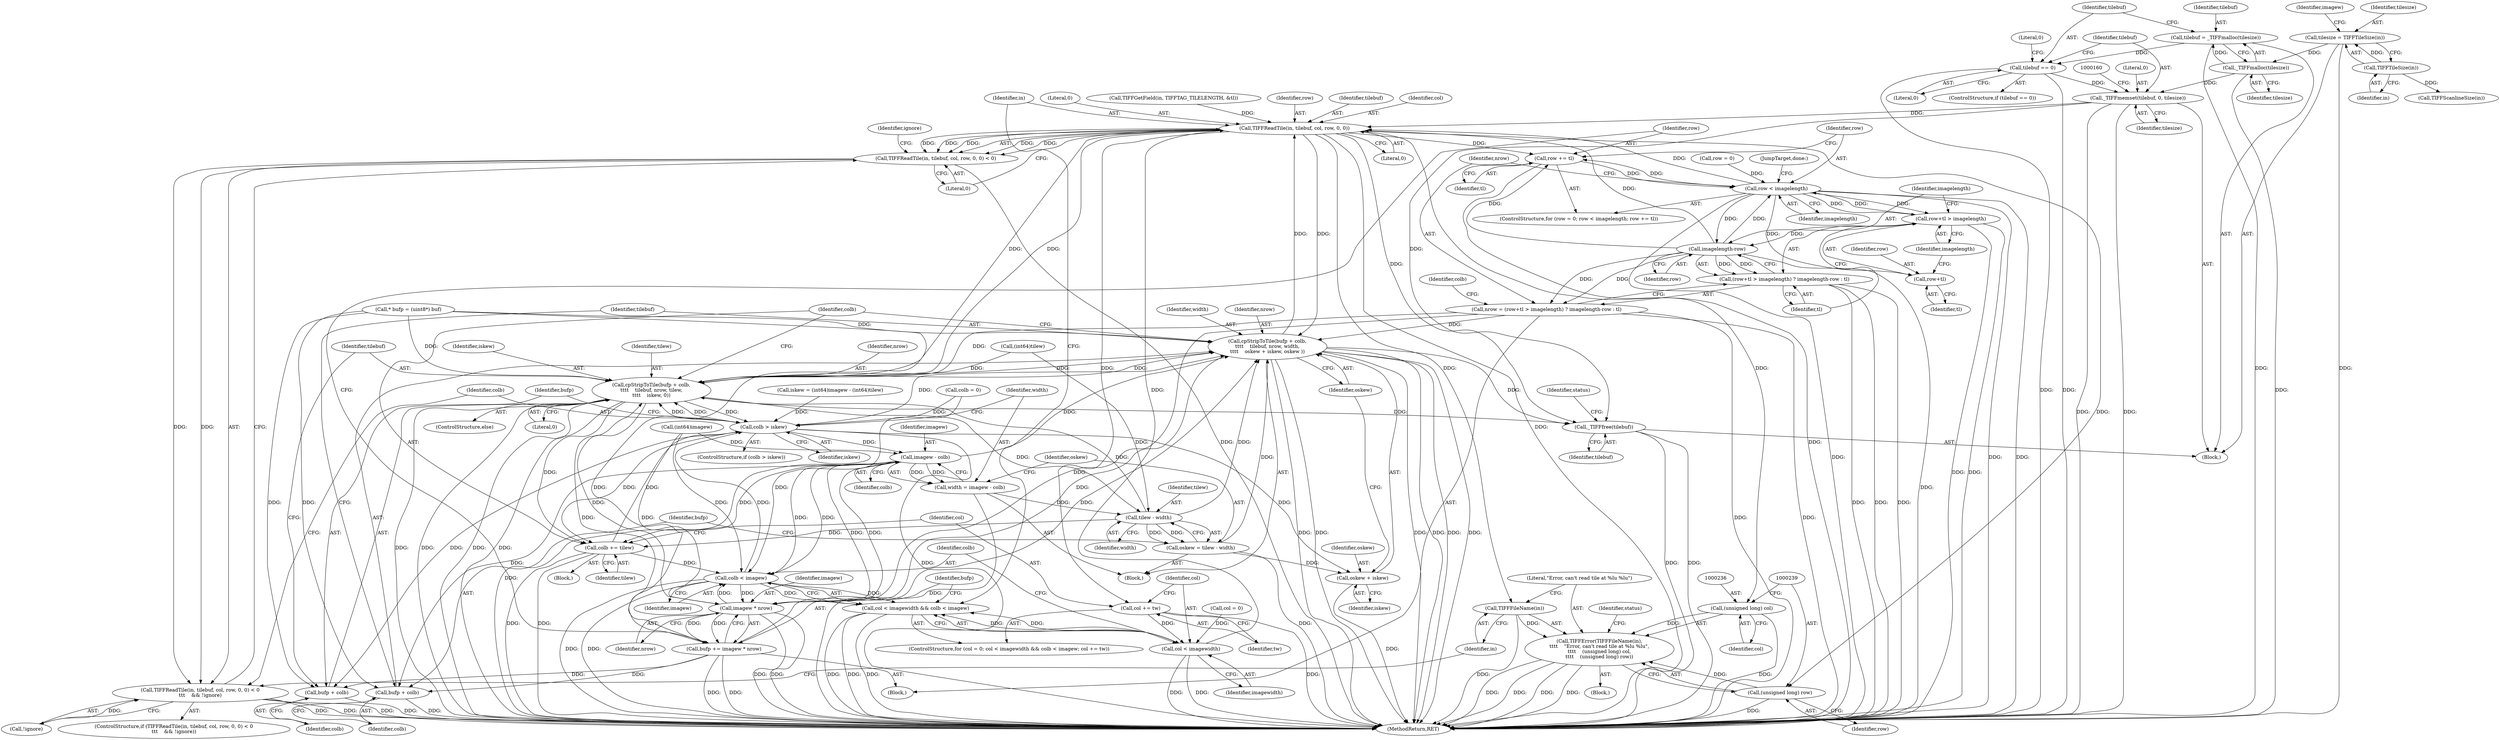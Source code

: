 digraph "0_libtiff_787c0ee906430b772f33ca50b97b8b5ca070faec@API" {
"1000155" [label="(Call,_TIFFmemset(tilebuf, 0, tilesize))"];
"1000150" [label="(Call,tilebuf == 0)"];
"1000145" [label="(Call,tilebuf = _TIFFmalloc(tilesize))"];
"1000147" [label="(Call,_TIFFmalloc(tilesize))"];
"1000108" [label="(Call,tilesize = TIFFTileSize(in))"];
"1000110" [label="(Call,TIFFTileSize(in))"];
"1000220" [label="(Call,TIFFReadTile(in, tilebuf, col, row, 0, 0))"];
"1000180" [label="(Call,row += tl)"];
"1000177" [label="(Call,row < imagelength)"];
"1000188" [label="(Call,row+tl > imagelength)"];
"1000193" [label="(Call,imagelength-row)"];
"1000185" [label="(Call,nrow = (row+tl > imagelength) ? imagelength-row : tl)"];
"1000262" [label="(Call,cpStripToTile(bufp + colb,\n\t\t\t\t    tilebuf, nrow, width,\n\t\t\t\t    oskew + iskew, oskew ))"];
"1000274" [label="(Call,cpStripToTile(bufp + colb,\n\t\t\t\t    tilebuf, nrow, tilew,\n\t\t\t\t    iskew, 0))"];
"1000246" [label="(Call,colb > iskew)"];
"1000253" [label="(Call,imagew - colb)"];
"1000210" [label="(Call,colb < imagew)"];
"1000206" [label="(Call,col < imagewidth && colb < imagew)"];
"1000288" [label="(Call,imagew * nrow)"];
"1000286" [label="(Call,bufp += imagew * nrow)"];
"1000263" [label="(Call,bufp + colb)"];
"1000275" [label="(Call,bufp + colb)"];
"1000251" [label="(Call,width = imagew - colb)"];
"1000259" [label="(Call,tilew - width)"];
"1000257" [label="(Call,oskew = tilew - width)"];
"1000269" [label="(Call,oskew + iskew)"];
"1000283" [label="(Call,colb += tilew)"];
"1000292" [label="(Call,_TIFFfree(tilebuf))"];
"1000187" [label="(Call,(row+tl > imagelength) ? imagelength-row : tl)"];
"1000189" [label="(Call,row+tl)"];
"1000213" [label="(Call,col += tw)"];
"1000207" [label="(Call,col < imagewidth)"];
"1000219" [label="(Call,TIFFReadTile(in, tilebuf, col, row, 0, 0) < 0)"];
"1000218" [label="(Call,TIFFReadTile(in, tilebuf, col, row, 0, 0) < 0\n\t\t\t    && !ignore)"];
"1000232" [label="(Call,TIFFFileName(in))"];
"1000231" [label="(Call,TIFFError(TIFFFileName(in),\n\t\t\t\t    \"Error, can't read tile at %lu %lu\",\n\t\t\t\t    (unsigned long) col,\n\t\t\t\t    (unsigned long) row))"];
"1000235" [label="(Call,(unsigned long) col)"];
"1000238" [label="(Call,(unsigned long) row)"];
"1000246" [label="(Call,colb > iskew)"];
"1000281" [label="(Identifier,iskew)"];
"1000249" [label="(Block,)"];
"1000296" [label="(MethodReturn,RET)"];
"1000195" [label="(Identifier,row)"];
"1000180" [label="(Call,row += tl)"];
"1000272" [label="(Identifier,oskew)"];
"1000228" [label="(Call,!ignore)"];
"1000282" [label="(Literal,0)"];
"1000235" [label="(Call,(unsigned long) col)"];
"1000155" [label="(Call,_TIFFmemset(tilebuf, 0, tilesize))"];
"1000251" [label="(Call,width = imagew - colb)"];
"1000267" [label="(Identifier,nrow)"];
"1000266" [label="(Identifier,tilebuf)"];
"1000177" [label="(Call,row < imagelength)"];
"1000258" [label="(Identifier,oskew)"];
"1000150" [label="(Call,tilebuf == 0)"];
"1000192" [label="(Identifier,imagelength)"];
"1000257" [label="(Call,oskew = tilew - width)"];
"1000216" [label="(Block,)"];
"1000111" [label="(Identifier,in)"];
"1000280" [label="(Identifier,tilew)"];
"1000198" [label="(Call,colb = 0)"];
"1000145" [label="(Call,tilebuf = _TIFFmalloc(tilesize))"];
"1000276" [label="(Identifier,bufp)"];
"1000193" [label="(Call,imagelength-row)"];
"1000189" [label="(Call,row+tl)"];
"1000212" [label="(Identifier,imagew)"];
"1000217" [label="(ControlStructure,if (TIFFReadTile(in, tilebuf, col, row, 0, 0) < 0\n\t\t\t    && !ignore))"];
"1000277" [label="(Identifier,colb)"];
"1000181" [label="(Identifier,row)"];
"1000213" [label="(Call,col += tw)"];
"1000194" [label="(Identifier,imagelength)"];
"1000182" [label="(Identifier,tl)"];
"1000210" [label="(Call,colb < imagew)"];
"1000226" [label="(Literal,0)"];
"1000259" [label="(Call,tilew - width)"];
"1000183" [label="(Block,)"];
"1000156" [label="(Identifier,tilebuf)"];
"1000108" [label="(Call,tilesize = TIFFTileSize(in))"];
"1000242" [label="(Identifier,status)"];
"1000265" [label="(Identifier,colb)"];
"1000261" [label="(Identifier,width)"];
"1000203" [label="(Call,col = 0)"];
"1000284" [label="(Identifier,colb)"];
"1000233" [label="(Identifier,in)"];
"1000219" [label="(Call,TIFFReadTile(in, tilebuf, col, row, 0, 0) < 0)"];
"1000147" [label="(Call,_TIFFmalloc(tilesize))"];
"1000232" [label="(Call,TIFFFileName(in))"];
"1000209" [label="(Identifier,imagewidth)"];
"1000275" [label="(Call,bufp + colb)"];
"1000240" [label="(Identifier,row)"];
"1000185" [label="(Call,nrow = (row+tl > imagelength) ? imagelength-row : tl)"];
"1000222" [label="(Identifier,tilebuf)"];
"1000260" [label="(Identifier,tilew)"];
"1000229" [label="(Identifier,ignore)"];
"1000252" [label="(Identifier,width)"];
"1000274" [label="(Call,cpStripToTile(bufp + colb,\n\t\t\t\t    tilebuf, nrow, tilew,\n\t\t\t\t    iskew, 0))"];
"1000134" [label="(Call,* bufp = (uint8*) buf)"];
"1000220" [label="(Call,TIFFReadTile(in, tilebuf, col, row, 0, 0))"];
"1000152" [label="(Literal,0)"];
"1000207" [label="(Call,col < imagewidth)"];
"1000238" [label="(Call,(unsigned long) row)"];
"1000199" [label="(Identifier,colb)"];
"1000263" [label="(Call,bufp + colb)"];
"1000158" [label="(Identifier,tilesize)"];
"1000116" [label="(Call,TIFFScanlineSize(in))"];
"1000214" [label="(Identifier,col)"];
"1000285" [label="(Identifier,tilew)"];
"1000295" [label="(Identifier,status)"];
"1000269" [label="(Call,oskew + iskew)"];
"1000191" [label="(Identifier,tl)"];
"1000234" [label="(Literal,\"Error, can't read tile at %lu %lu\")"];
"1000255" [label="(Identifier,colb)"];
"1000188" [label="(Call,row+tl > imagelength)"];
"1000279" [label="(Identifier,nrow)"];
"1000262" [label="(Call,cpStripToTile(bufp + colb,\n\t\t\t\t    tilebuf, nrow, width,\n\t\t\t\t    oskew + iskew, oskew ))"];
"1000154" [label="(Literal,0)"];
"1000283" [label="(Call,colb += tilew)"];
"1000237" [label="(Identifier,col)"];
"1000268" [label="(Identifier,width)"];
"1000110" [label="(Call,TIFFTileSize(in))"];
"1000173" [label="(ControlStructure,for (row = 0; row < imagelength; row += tl))"];
"1000253" [label="(Call,imagew - colb)"];
"1000270" [label="(Identifier,oskew)"];
"1000223" [label="(Identifier,col)"];
"1000151" [label="(Identifier,tilebuf)"];
"1000206" [label="(Call,col < imagewidth && colb < imagew)"];
"1000254" [label="(Identifier,imagew)"];
"1000202" [label="(ControlStructure,for (col = 0; col < imagewidth && colb < imagew; col += tw))"];
"1000211" [label="(Identifier,colb)"];
"1000287" [label="(Identifier,bufp)"];
"1000149" [label="(ControlStructure,if (tilebuf == 0))"];
"1000187" [label="(Call,(row+tl > imagelength) ? imagelength-row : tl)"];
"1000196" [label="(Identifier,tl)"];
"1000102" [label="(Block,)"];
"1000225" [label="(Literal,0)"];
"1000231" [label="(Call,TIFFError(TIFFFileName(in),\n\t\t\t\t    \"Error, can't read tile at %lu %lu\",\n\t\t\t\t    (unsigned long) col,\n\t\t\t\t    (unsigned long) row))"];
"1000248" [label="(Identifier,iskew)"];
"1000127" [label="(Call,(int64)imagew)"];
"1000148" [label="(Identifier,tilesize)"];
"1000286" [label="(Call,bufp += imagew * nrow)"];
"1000289" [label="(Identifier,imagew)"];
"1000146" [label="(Identifier,tilebuf)"];
"1000291" [label="(JumpTarget,done:)"];
"1000109" [label="(Identifier,tilesize)"];
"1000190" [label="(Identifier,row)"];
"1000124" [label="(Call,iskew = (int64)imagew - (int64)tilew)"];
"1000157" [label="(Literal,0)"];
"1000168" [label="(Call,TIFFGetField(in, TIFFTAG_TILELENGTH, &tl))"];
"1000115" [label="(Identifier,imagew)"];
"1000273" [label="(ControlStructure,else)"];
"1000227" [label="(Literal,0)"];
"1000186" [label="(Identifier,nrow)"];
"1000174" [label="(Call,row = 0)"];
"1000290" [label="(Identifier,nrow)"];
"1000221" [label="(Identifier,in)"];
"1000230" [label="(Block,)"];
"1000271" [label="(Identifier,iskew)"];
"1000292" [label="(Call,_TIFFfree(tilebuf))"];
"1000178" [label="(Identifier,row)"];
"1000247" [label="(Identifier,colb)"];
"1000224" [label="(Identifier,row)"];
"1000288" [label="(Call,imagew * nrow)"];
"1000264" [label="(Identifier,bufp)"];
"1000278" [label="(Identifier,tilebuf)"];
"1000130" [label="(Call,(int64)tilew)"];
"1000245" [label="(ControlStructure,if (colb > iskew))"];
"1000208" [label="(Identifier,col)"];
"1000218" [label="(Call,TIFFReadTile(in, tilebuf, col, row, 0, 0) < 0\n\t\t\t    && !ignore)"];
"1000179" [label="(Identifier,imagelength)"];
"1000293" [label="(Identifier,tilebuf)"];
"1000215" [label="(Identifier,tw)"];
"1000155" -> "1000102"  [label="AST: "];
"1000155" -> "1000158"  [label="CFG: "];
"1000156" -> "1000155"  [label="AST: "];
"1000157" -> "1000155"  [label="AST: "];
"1000158" -> "1000155"  [label="AST: "];
"1000160" -> "1000155"  [label="CFG: "];
"1000155" -> "1000296"  [label="DDG: "];
"1000155" -> "1000296"  [label="DDG: "];
"1000150" -> "1000155"  [label="DDG: "];
"1000147" -> "1000155"  [label="DDG: "];
"1000155" -> "1000220"  [label="DDG: "];
"1000155" -> "1000292"  [label="DDG: "];
"1000150" -> "1000149"  [label="AST: "];
"1000150" -> "1000152"  [label="CFG: "];
"1000151" -> "1000150"  [label="AST: "];
"1000152" -> "1000150"  [label="AST: "];
"1000154" -> "1000150"  [label="CFG: "];
"1000156" -> "1000150"  [label="CFG: "];
"1000150" -> "1000296"  [label="DDG: "];
"1000150" -> "1000296"  [label="DDG: "];
"1000145" -> "1000150"  [label="DDG: "];
"1000145" -> "1000102"  [label="AST: "];
"1000145" -> "1000147"  [label="CFG: "];
"1000146" -> "1000145"  [label="AST: "];
"1000147" -> "1000145"  [label="AST: "];
"1000151" -> "1000145"  [label="CFG: "];
"1000145" -> "1000296"  [label="DDG: "];
"1000147" -> "1000145"  [label="DDG: "];
"1000147" -> "1000148"  [label="CFG: "];
"1000148" -> "1000147"  [label="AST: "];
"1000147" -> "1000296"  [label="DDG: "];
"1000108" -> "1000147"  [label="DDG: "];
"1000108" -> "1000102"  [label="AST: "];
"1000108" -> "1000110"  [label="CFG: "];
"1000109" -> "1000108"  [label="AST: "];
"1000110" -> "1000108"  [label="AST: "];
"1000115" -> "1000108"  [label="CFG: "];
"1000108" -> "1000296"  [label="DDG: "];
"1000110" -> "1000108"  [label="DDG: "];
"1000110" -> "1000111"  [label="CFG: "];
"1000111" -> "1000110"  [label="AST: "];
"1000110" -> "1000116"  [label="DDG: "];
"1000220" -> "1000219"  [label="AST: "];
"1000220" -> "1000226"  [label="CFG: "];
"1000221" -> "1000220"  [label="AST: "];
"1000222" -> "1000220"  [label="AST: "];
"1000223" -> "1000220"  [label="AST: "];
"1000224" -> "1000220"  [label="AST: "];
"1000225" -> "1000220"  [label="AST: "];
"1000226" -> "1000220"  [label="AST: "];
"1000227" -> "1000220"  [label="CFG: "];
"1000220" -> "1000296"  [label="DDG: "];
"1000220" -> "1000180"  [label="DDG: "];
"1000220" -> "1000213"  [label="DDG: "];
"1000220" -> "1000219"  [label="DDG: "];
"1000220" -> "1000219"  [label="DDG: "];
"1000220" -> "1000219"  [label="DDG: "];
"1000220" -> "1000219"  [label="DDG: "];
"1000220" -> "1000219"  [label="DDG: "];
"1000168" -> "1000220"  [label="DDG: "];
"1000262" -> "1000220"  [label="DDG: "];
"1000274" -> "1000220"  [label="DDG: "];
"1000207" -> "1000220"  [label="DDG: "];
"1000193" -> "1000220"  [label="DDG: "];
"1000177" -> "1000220"  [label="DDG: "];
"1000220" -> "1000232"  [label="DDG: "];
"1000220" -> "1000235"  [label="DDG: "];
"1000220" -> "1000238"  [label="DDG: "];
"1000220" -> "1000262"  [label="DDG: "];
"1000220" -> "1000274"  [label="DDG: "];
"1000220" -> "1000292"  [label="DDG: "];
"1000180" -> "1000173"  [label="AST: "];
"1000180" -> "1000182"  [label="CFG: "];
"1000181" -> "1000180"  [label="AST: "];
"1000182" -> "1000180"  [label="AST: "];
"1000178" -> "1000180"  [label="CFG: "];
"1000180" -> "1000296"  [label="DDG: "];
"1000180" -> "1000177"  [label="DDG: "];
"1000193" -> "1000180"  [label="DDG: "];
"1000177" -> "1000180"  [label="DDG: "];
"1000177" -> "1000173"  [label="AST: "];
"1000177" -> "1000179"  [label="CFG: "];
"1000178" -> "1000177"  [label="AST: "];
"1000179" -> "1000177"  [label="AST: "];
"1000186" -> "1000177"  [label="CFG: "];
"1000291" -> "1000177"  [label="CFG: "];
"1000177" -> "1000296"  [label="DDG: "];
"1000177" -> "1000296"  [label="DDG: "];
"1000177" -> "1000296"  [label="DDG: "];
"1000174" -> "1000177"  [label="DDG: "];
"1000193" -> "1000177"  [label="DDG: "];
"1000188" -> "1000177"  [label="DDG: "];
"1000177" -> "1000188"  [label="DDG: "];
"1000177" -> "1000188"  [label="DDG: "];
"1000177" -> "1000189"  [label="DDG: "];
"1000177" -> "1000193"  [label="DDG: "];
"1000188" -> "1000187"  [label="AST: "];
"1000188" -> "1000192"  [label="CFG: "];
"1000189" -> "1000188"  [label="AST: "];
"1000192" -> "1000188"  [label="AST: "];
"1000194" -> "1000188"  [label="CFG: "];
"1000196" -> "1000188"  [label="CFG: "];
"1000188" -> "1000296"  [label="DDG: "];
"1000188" -> "1000296"  [label="DDG: "];
"1000188" -> "1000193"  [label="DDG: "];
"1000193" -> "1000187"  [label="AST: "];
"1000193" -> "1000195"  [label="CFG: "];
"1000194" -> "1000193"  [label="AST: "];
"1000195" -> "1000193"  [label="AST: "];
"1000187" -> "1000193"  [label="CFG: "];
"1000193" -> "1000296"  [label="DDG: "];
"1000193" -> "1000185"  [label="DDG: "];
"1000193" -> "1000185"  [label="DDG: "];
"1000193" -> "1000187"  [label="DDG: "];
"1000193" -> "1000187"  [label="DDG: "];
"1000185" -> "1000183"  [label="AST: "];
"1000185" -> "1000187"  [label="CFG: "];
"1000186" -> "1000185"  [label="AST: "];
"1000187" -> "1000185"  [label="AST: "];
"1000199" -> "1000185"  [label="CFG: "];
"1000185" -> "1000296"  [label="DDG: "];
"1000185" -> "1000296"  [label="DDG: "];
"1000185" -> "1000262"  [label="DDG: "];
"1000185" -> "1000274"  [label="DDG: "];
"1000185" -> "1000288"  [label="DDG: "];
"1000262" -> "1000249"  [label="AST: "];
"1000262" -> "1000272"  [label="CFG: "];
"1000263" -> "1000262"  [label="AST: "];
"1000266" -> "1000262"  [label="AST: "];
"1000267" -> "1000262"  [label="AST: "];
"1000268" -> "1000262"  [label="AST: "];
"1000269" -> "1000262"  [label="AST: "];
"1000272" -> "1000262"  [label="AST: "];
"1000284" -> "1000262"  [label="CFG: "];
"1000262" -> "1000296"  [label="DDG: "];
"1000262" -> "1000296"  [label="DDG: "];
"1000262" -> "1000296"  [label="DDG: "];
"1000262" -> "1000296"  [label="DDG: "];
"1000262" -> "1000296"  [label="DDG: "];
"1000262" -> "1000296"  [label="DDG: "];
"1000286" -> "1000262"  [label="DDG: "];
"1000134" -> "1000262"  [label="DDG: "];
"1000253" -> "1000262"  [label="DDG: "];
"1000274" -> "1000262"  [label="DDG: "];
"1000259" -> "1000262"  [label="DDG: "];
"1000257" -> "1000262"  [label="DDG: "];
"1000246" -> "1000262"  [label="DDG: "];
"1000262" -> "1000274"  [label="DDG: "];
"1000262" -> "1000288"  [label="DDG: "];
"1000262" -> "1000292"  [label="DDG: "];
"1000274" -> "1000273"  [label="AST: "];
"1000274" -> "1000282"  [label="CFG: "];
"1000275" -> "1000274"  [label="AST: "];
"1000278" -> "1000274"  [label="AST: "];
"1000279" -> "1000274"  [label="AST: "];
"1000280" -> "1000274"  [label="AST: "];
"1000281" -> "1000274"  [label="AST: "];
"1000282" -> "1000274"  [label="AST: "];
"1000284" -> "1000274"  [label="CFG: "];
"1000274" -> "1000296"  [label="DDG: "];
"1000274" -> "1000296"  [label="DDG: "];
"1000274" -> "1000296"  [label="DDG: "];
"1000274" -> "1000296"  [label="DDG: "];
"1000274" -> "1000246"  [label="DDG: "];
"1000274" -> "1000259"  [label="DDG: "];
"1000286" -> "1000274"  [label="DDG: "];
"1000134" -> "1000274"  [label="DDG: "];
"1000246" -> "1000274"  [label="DDG: "];
"1000246" -> "1000274"  [label="DDG: "];
"1000130" -> "1000274"  [label="DDG: "];
"1000259" -> "1000274"  [label="DDG: "];
"1000274" -> "1000283"  [label="DDG: "];
"1000274" -> "1000288"  [label="DDG: "];
"1000274" -> "1000292"  [label="DDG: "];
"1000246" -> "1000245"  [label="AST: "];
"1000246" -> "1000248"  [label="CFG: "];
"1000247" -> "1000246"  [label="AST: "];
"1000248" -> "1000246"  [label="AST: "];
"1000252" -> "1000246"  [label="CFG: "];
"1000276" -> "1000246"  [label="CFG: "];
"1000246" -> "1000296"  [label="DDG: "];
"1000283" -> "1000246"  [label="DDG: "];
"1000198" -> "1000246"  [label="DDG: "];
"1000210" -> "1000246"  [label="DDG: "];
"1000124" -> "1000246"  [label="DDG: "];
"1000246" -> "1000253"  [label="DDG: "];
"1000246" -> "1000269"  [label="DDG: "];
"1000246" -> "1000275"  [label="DDG: "];
"1000246" -> "1000283"  [label="DDG: "];
"1000253" -> "1000251"  [label="AST: "];
"1000253" -> "1000255"  [label="CFG: "];
"1000254" -> "1000253"  [label="AST: "];
"1000255" -> "1000253"  [label="AST: "];
"1000251" -> "1000253"  [label="CFG: "];
"1000253" -> "1000296"  [label="DDG: "];
"1000253" -> "1000210"  [label="DDG: "];
"1000253" -> "1000251"  [label="DDG: "];
"1000253" -> "1000251"  [label="DDG: "];
"1000210" -> "1000253"  [label="DDG: "];
"1000127" -> "1000253"  [label="DDG: "];
"1000288" -> "1000253"  [label="DDG: "];
"1000253" -> "1000263"  [label="DDG: "];
"1000253" -> "1000283"  [label="DDG: "];
"1000253" -> "1000288"  [label="DDG: "];
"1000210" -> "1000206"  [label="AST: "];
"1000210" -> "1000212"  [label="CFG: "];
"1000211" -> "1000210"  [label="AST: "];
"1000212" -> "1000210"  [label="AST: "];
"1000206" -> "1000210"  [label="CFG: "];
"1000210" -> "1000296"  [label="DDG: "];
"1000210" -> "1000296"  [label="DDG: "];
"1000210" -> "1000206"  [label="DDG: "];
"1000210" -> "1000206"  [label="DDG: "];
"1000283" -> "1000210"  [label="DDG: "];
"1000198" -> "1000210"  [label="DDG: "];
"1000127" -> "1000210"  [label="DDG: "];
"1000288" -> "1000210"  [label="DDG: "];
"1000210" -> "1000288"  [label="DDG: "];
"1000206" -> "1000202"  [label="AST: "];
"1000206" -> "1000207"  [label="CFG: "];
"1000207" -> "1000206"  [label="AST: "];
"1000221" -> "1000206"  [label="CFG: "];
"1000287" -> "1000206"  [label="CFG: "];
"1000206" -> "1000296"  [label="DDG: "];
"1000206" -> "1000296"  [label="DDG: "];
"1000206" -> "1000296"  [label="DDG: "];
"1000207" -> "1000206"  [label="DDG: "];
"1000207" -> "1000206"  [label="DDG: "];
"1000288" -> "1000286"  [label="AST: "];
"1000288" -> "1000290"  [label="CFG: "];
"1000289" -> "1000288"  [label="AST: "];
"1000290" -> "1000288"  [label="AST: "];
"1000286" -> "1000288"  [label="CFG: "];
"1000288" -> "1000296"  [label="DDG: "];
"1000288" -> "1000296"  [label="DDG: "];
"1000288" -> "1000286"  [label="DDG: "];
"1000288" -> "1000286"  [label="DDG: "];
"1000127" -> "1000288"  [label="DDG: "];
"1000286" -> "1000183"  [label="AST: "];
"1000287" -> "1000286"  [label="AST: "];
"1000181" -> "1000286"  [label="CFG: "];
"1000286" -> "1000296"  [label="DDG: "];
"1000286" -> "1000296"  [label="DDG: "];
"1000286" -> "1000263"  [label="DDG: "];
"1000286" -> "1000275"  [label="DDG: "];
"1000134" -> "1000286"  [label="DDG: "];
"1000263" -> "1000265"  [label="CFG: "];
"1000264" -> "1000263"  [label="AST: "];
"1000265" -> "1000263"  [label="AST: "];
"1000266" -> "1000263"  [label="CFG: "];
"1000263" -> "1000296"  [label="DDG: "];
"1000134" -> "1000263"  [label="DDG: "];
"1000275" -> "1000277"  [label="CFG: "];
"1000276" -> "1000275"  [label="AST: "];
"1000277" -> "1000275"  [label="AST: "];
"1000278" -> "1000275"  [label="CFG: "];
"1000275" -> "1000296"  [label="DDG: "];
"1000134" -> "1000275"  [label="DDG: "];
"1000251" -> "1000249"  [label="AST: "];
"1000252" -> "1000251"  [label="AST: "];
"1000258" -> "1000251"  [label="CFG: "];
"1000251" -> "1000296"  [label="DDG: "];
"1000251" -> "1000259"  [label="DDG: "];
"1000259" -> "1000257"  [label="AST: "];
"1000259" -> "1000261"  [label="CFG: "];
"1000260" -> "1000259"  [label="AST: "];
"1000261" -> "1000259"  [label="AST: "];
"1000257" -> "1000259"  [label="CFG: "];
"1000259" -> "1000257"  [label="DDG: "];
"1000259" -> "1000257"  [label="DDG: "];
"1000130" -> "1000259"  [label="DDG: "];
"1000259" -> "1000283"  [label="DDG: "];
"1000257" -> "1000249"  [label="AST: "];
"1000258" -> "1000257"  [label="AST: "];
"1000264" -> "1000257"  [label="CFG: "];
"1000257" -> "1000296"  [label="DDG: "];
"1000257" -> "1000269"  [label="DDG: "];
"1000269" -> "1000271"  [label="CFG: "];
"1000270" -> "1000269"  [label="AST: "];
"1000271" -> "1000269"  [label="AST: "];
"1000272" -> "1000269"  [label="CFG: "];
"1000269" -> "1000296"  [label="DDG: "];
"1000283" -> "1000216"  [label="AST: "];
"1000283" -> "1000285"  [label="CFG: "];
"1000284" -> "1000283"  [label="AST: "];
"1000285" -> "1000283"  [label="AST: "];
"1000214" -> "1000283"  [label="CFG: "];
"1000283" -> "1000296"  [label="DDG: "];
"1000283" -> "1000296"  [label="DDG: "];
"1000292" -> "1000102"  [label="AST: "];
"1000292" -> "1000293"  [label="CFG: "];
"1000293" -> "1000292"  [label="AST: "];
"1000295" -> "1000292"  [label="CFG: "];
"1000292" -> "1000296"  [label="DDG: "];
"1000292" -> "1000296"  [label="DDG: "];
"1000187" -> "1000196"  [label="CFG: "];
"1000196" -> "1000187"  [label="AST: "];
"1000187" -> "1000296"  [label="DDG: "];
"1000187" -> "1000296"  [label="DDG: "];
"1000187" -> "1000296"  [label="DDG: "];
"1000189" -> "1000191"  [label="CFG: "];
"1000190" -> "1000189"  [label="AST: "];
"1000191" -> "1000189"  [label="AST: "];
"1000192" -> "1000189"  [label="CFG: "];
"1000213" -> "1000202"  [label="AST: "];
"1000213" -> "1000215"  [label="CFG: "];
"1000214" -> "1000213"  [label="AST: "];
"1000215" -> "1000213"  [label="AST: "];
"1000208" -> "1000213"  [label="CFG: "];
"1000213" -> "1000296"  [label="DDG: "];
"1000213" -> "1000207"  [label="DDG: "];
"1000207" -> "1000209"  [label="CFG: "];
"1000208" -> "1000207"  [label="AST: "];
"1000209" -> "1000207"  [label="AST: "];
"1000211" -> "1000207"  [label="CFG: "];
"1000207" -> "1000296"  [label="DDG: "];
"1000207" -> "1000296"  [label="DDG: "];
"1000203" -> "1000207"  [label="DDG: "];
"1000219" -> "1000218"  [label="AST: "];
"1000219" -> "1000227"  [label="CFG: "];
"1000227" -> "1000219"  [label="AST: "];
"1000229" -> "1000219"  [label="CFG: "];
"1000218" -> "1000219"  [label="CFG: "];
"1000219" -> "1000296"  [label="DDG: "];
"1000219" -> "1000218"  [label="DDG: "];
"1000219" -> "1000218"  [label="DDG: "];
"1000218" -> "1000217"  [label="AST: "];
"1000218" -> "1000228"  [label="CFG: "];
"1000228" -> "1000218"  [label="AST: "];
"1000233" -> "1000218"  [label="CFG: "];
"1000247" -> "1000218"  [label="CFG: "];
"1000218" -> "1000296"  [label="DDG: "];
"1000218" -> "1000296"  [label="DDG: "];
"1000218" -> "1000296"  [label="DDG: "];
"1000228" -> "1000218"  [label="DDG: "];
"1000232" -> "1000231"  [label="AST: "];
"1000232" -> "1000233"  [label="CFG: "];
"1000233" -> "1000232"  [label="AST: "];
"1000234" -> "1000232"  [label="CFG: "];
"1000232" -> "1000296"  [label="DDG: "];
"1000232" -> "1000231"  [label="DDG: "];
"1000231" -> "1000230"  [label="AST: "];
"1000231" -> "1000238"  [label="CFG: "];
"1000234" -> "1000231"  [label="AST: "];
"1000235" -> "1000231"  [label="AST: "];
"1000238" -> "1000231"  [label="AST: "];
"1000242" -> "1000231"  [label="CFG: "];
"1000231" -> "1000296"  [label="DDG: "];
"1000231" -> "1000296"  [label="DDG: "];
"1000231" -> "1000296"  [label="DDG: "];
"1000231" -> "1000296"  [label="DDG: "];
"1000235" -> "1000231"  [label="DDG: "];
"1000238" -> "1000231"  [label="DDG: "];
"1000235" -> "1000237"  [label="CFG: "];
"1000236" -> "1000235"  [label="AST: "];
"1000237" -> "1000235"  [label="AST: "];
"1000239" -> "1000235"  [label="CFG: "];
"1000235" -> "1000296"  [label="DDG: "];
"1000238" -> "1000240"  [label="CFG: "];
"1000239" -> "1000238"  [label="AST: "];
"1000240" -> "1000238"  [label="AST: "];
"1000238" -> "1000296"  [label="DDG: "];
}
